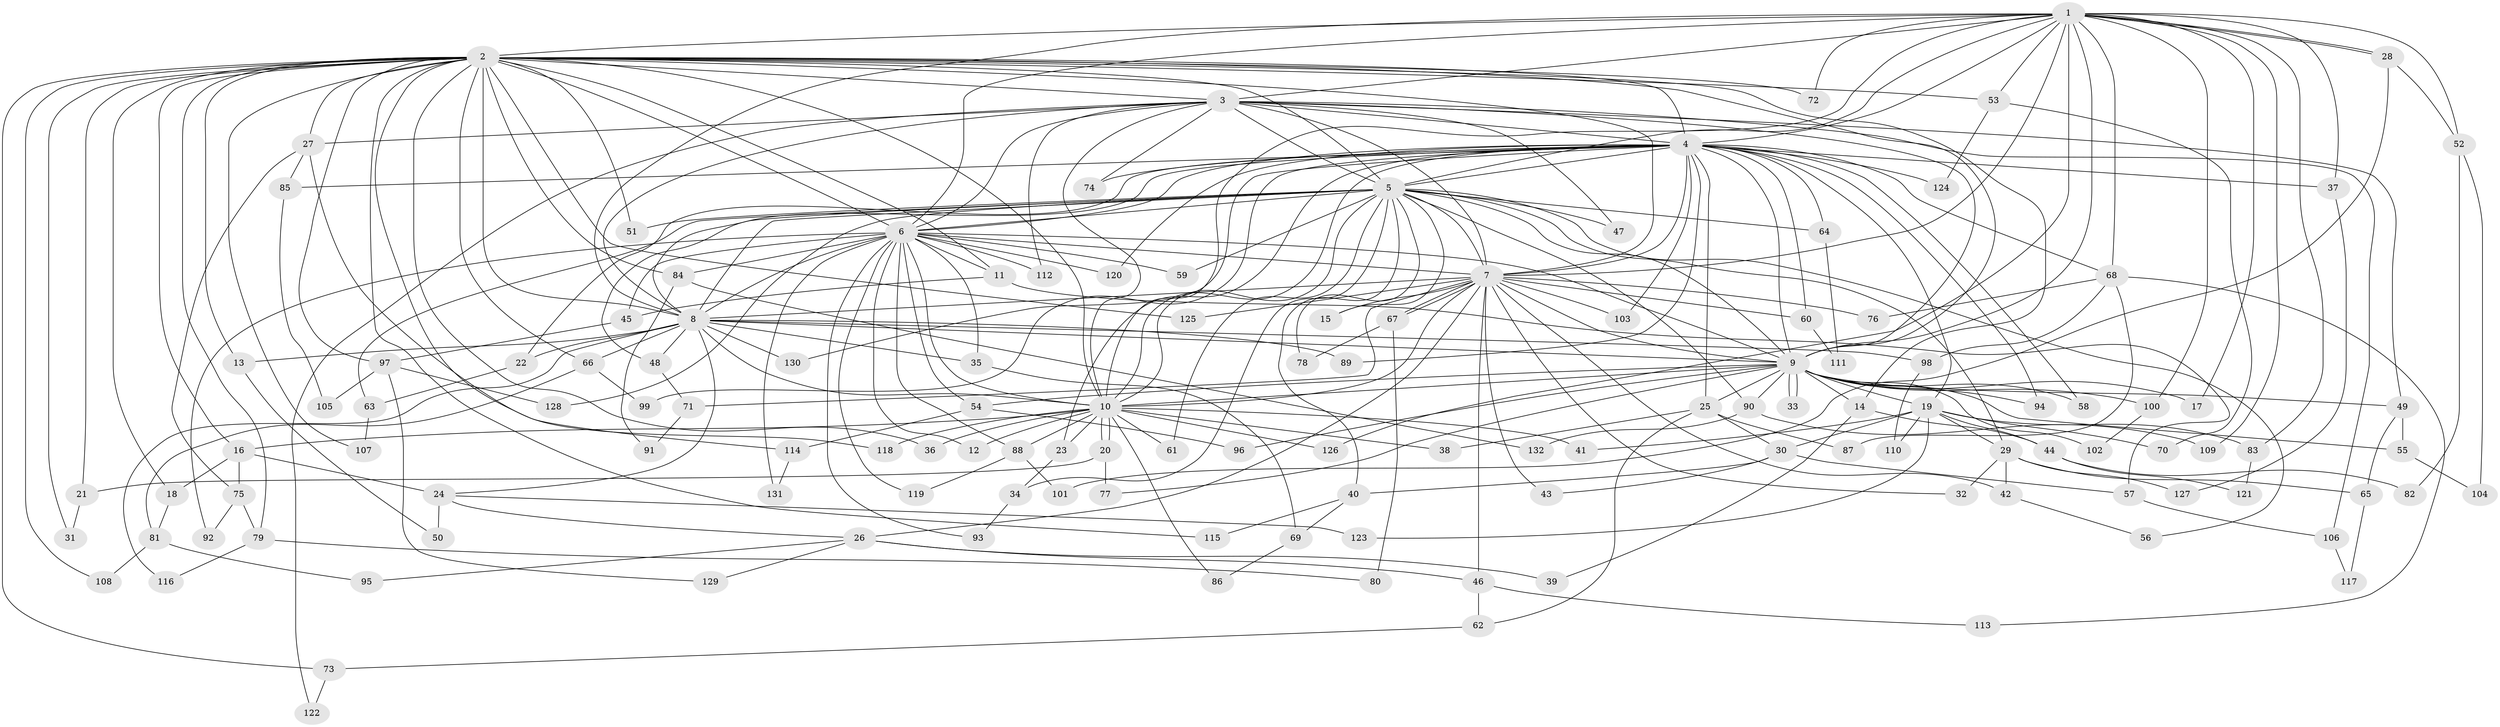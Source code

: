 // Generated by graph-tools (version 1.1) at 2025/13/03/09/25 04:13:50]
// undirected, 132 vertices, 289 edges
graph export_dot {
graph [start="1"]
  node [color=gray90,style=filled];
  1;
  2;
  3;
  4;
  5;
  6;
  7;
  8;
  9;
  10;
  11;
  12;
  13;
  14;
  15;
  16;
  17;
  18;
  19;
  20;
  21;
  22;
  23;
  24;
  25;
  26;
  27;
  28;
  29;
  30;
  31;
  32;
  33;
  34;
  35;
  36;
  37;
  38;
  39;
  40;
  41;
  42;
  43;
  44;
  45;
  46;
  47;
  48;
  49;
  50;
  51;
  52;
  53;
  54;
  55;
  56;
  57;
  58;
  59;
  60;
  61;
  62;
  63;
  64;
  65;
  66;
  67;
  68;
  69;
  70;
  71;
  72;
  73;
  74;
  75;
  76;
  77;
  78;
  79;
  80;
  81;
  82;
  83;
  84;
  85;
  86;
  87;
  88;
  89;
  90;
  91;
  92;
  93;
  94;
  95;
  96;
  97;
  98;
  99;
  100;
  101;
  102;
  103;
  104;
  105;
  106;
  107;
  108;
  109;
  110;
  111;
  112;
  113;
  114;
  115;
  116;
  117;
  118;
  119;
  120;
  121;
  122;
  123;
  124;
  125;
  126;
  127;
  128;
  129;
  130;
  131;
  132;
  1 -- 2;
  1 -- 3;
  1 -- 4;
  1 -- 5;
  1 -- 6;
  1 -- 7;
  1 -- 8;
  1 -- 9;
  1 -- 10;
  1 -- 17;
  1 -- 28;
  1 -- 28;
  1 -- 37;
  1 -- 52;
  1 -- 53;
  1 -- 68;
  1 -- 72;
  1 -- 83;
  1 -- 100;
  1 -- 109;
  1 -- 126;
  2 -- 3;
  2 -- 4;
  2 -- 5;
  2 -- 6;
  2 -- 7;
  2 -- 8;
  2 -- 9;
  2 -- 10;
  2 -- 11;
  2 -- 13;
  2 -- 14;
  2 -- 16;
  2 -- 18;
  2 -- 21;
  2 -- 27;
  2 -- 31;
  2 -- 36;
  2 -- 51;
  2 -- 53;
  2 -- 66;
  2 -- 72;
  2 -- 73;
  2 -- 79;
  2 -- 84;
  2 -- 97;
  2 -- 107;
  2 -- 108;
  2 -- 114;
  2 -- 115;
  2 -- 125;
  3 -- 4;
  3 -- 5;
  3 -- 6;
  3 -- 7;
  3 -- 8;
  3 -- 9;
  3 -- 10;
  3 -- 27;
  3 -- 47;
  3 -- 49;
  3 -- 74;
  3 -- 106;
  3 -- 112;
  3 -- 122;
  4 -- 5;
  4 -- 6;
  4 -- 7;
  4 -- 8;
  4 -- 9;
  4 -- 10;
  4 -- 19;
  4 -- 22;
  4 -- 23;
  4 -- 25;
  4 -- 37;
  4 -- 58;
  4 -- 60;
  4 -- 64;
  4 -- 68;
  4 -- 74;
  4 -- 85;
  4 -- 89;
  4 -- 94;
  4 -- 99;
  4 -- 103;
  4 -- 120;
  4 -- 124;
  4 -- 130;
  5 -- 6;
  5 -- 7;
  5 -- 8;
  5 -- 9;
  5 -- 10;
  5 -- 15;
  5 -- 29;
  5 -- 34;
  5 -- 40;
  5 -- 47;
  5 -- 48;
  5 -- 51;
  5 -- 56;
  5 -- 59;
  5 -- 61;
  5 -- 63;
  5 -- 64;
  5 -- 78;
  5 -- 90;
  5 -- 128;
  6 -- 7;
  6 -- 8;
  6 -- 9;
  6 -- 10;
  6 -- 11;
  6 -- 12;
  6 -- 35;
  6 -- 45;
  6 -- 54;
  6 -- 59;
  6 -- 84;
  6 -- 88;
  6 -- 92;
  6 -- 93;
  6 -- 112;
  6 -- 119;
  6 -- 120;
  6 -- 131;
  7 -- 8;
  7 -- 9;
  7 -- 10;
  7 -- 15;
  7 -- 26;
  7 -- 32;
  7 -- 42;
  7 -- 43;
  7 -- 46;
  7 -- 60;
  7 -- 67;
  7 -- 67;
  7 -- 71;
  7 -- 76;
  7 -- 103;
  7 -- 125;
  8 -- 9;
  8 -- 10;
  8 -- 13;
  8 -- 22;
  8 -- 24;
  8 -- 35;
  8 -- 48;
  8 -- 66;
  8 -- 89;
  8 -- 98;
  8 -- 116;
  8 -- 130;
  9 -- 10;
  9 -- 14;
  9 -- 17;
  9 -- 19;
  9 -- 25;
  9 -- 33;
  9 -- 33;
  9 -- 49;
  9 -- 54;
  9 -- 55;
  9 -- 58;
  9 -- 77;
  9 -- 90;
  9 -- 94;
  9 -- 96;
  9 -- 100;
  9 -- 102;
  10 -- 12;
  10 -- 16;
  10 -- 20;
  10 -- 20;
  10 -- 23;
  10 -- 36;
  10 -- 38;
  10 -- 41;
  10 -- 61;
  10 -- 86;
  10 -- 88;
  10 -- 118;
  10 -- 126;
  11 -- 45;
  11 -- 57;
  13 -- 50;
  14 -- 39;
  14 -- 44;
  16 -- 18;
  16 -- 24;
  16 -- 75;
  18 -- 81;
  19 -- 29;
  19 -- 30;
  19 -- 41;
  19 -- 44;
  19 -- 70;
  19 -- 83;
  19 -- 110;
  19 -- 123;
  20 -- 21;
  20 -- 77;
  21 -- 31;
  22 -- 63;
  23 -- 34;
  24 -- 26;
  24 -- 50;
  24 -- 123;
  25 -- 30;
  25 -- 38;
  25 -- 62;
  25 -- 87;
  26 -- 39;
  26 -- 46;
  26 -- 95;
  26 -- 129;
  27 -- 75;
  27 -- 85;
  27 -- 118;
  28 -- 52;
  28 -- 101;
  29 -- 32;
  29 -- 42;
  29 -- 65;
  29 -- 127;
  30 -- 40;
  30 -- 43;
  30 -- 57;
  34 -- 93;
  35 -- 69;
  37 -- 127;
  40 -- 69;
  40 -- 115;
  42 -- 56;
  44 -- 82;
  44 -- 121;
  45 -- 97;
  46 -- 62;
  46 -- 113;
  48 -- 71;
  49 -- 55;
  49 -- 65;
  52 -- 82;
  52 -- 104;
  53 -- 70;
  53 -- 124;
  54 -- 96;
  54 -- 114;
  55 -- 104;
  57 -- 106;
  60 -- 111;
  62 -- 73;
  63 -- 107;
  64 -- 111;
  65 -- 117;
  66 -- 81;
  66 -- 99;
  67 -- 78;
  67 -- 80;
  68 -- 76;
  68 -- 87;
  68 -- 98;
  68 -- 113;
  69 -- 86;
  71 -- 91;
  73 -- 122;
  75 -- 79;
  75 -- 92;
  79 -- 80;
  79 -- 116;
  81 -- 95;
  81 -- 108;
  83 -- 121;
  84 -- 91;
  84 -- 132;
  85 -- 105;
  88 -- 101;
  88 -- 119;
  90 -- 109;
  90 -- 132;
  97 -- 105;
  97 -- 128;
  97 -- 129;
  98 -- 110;
  100 -- 102;
  106 -- 117;
  114 -- 131;
}
